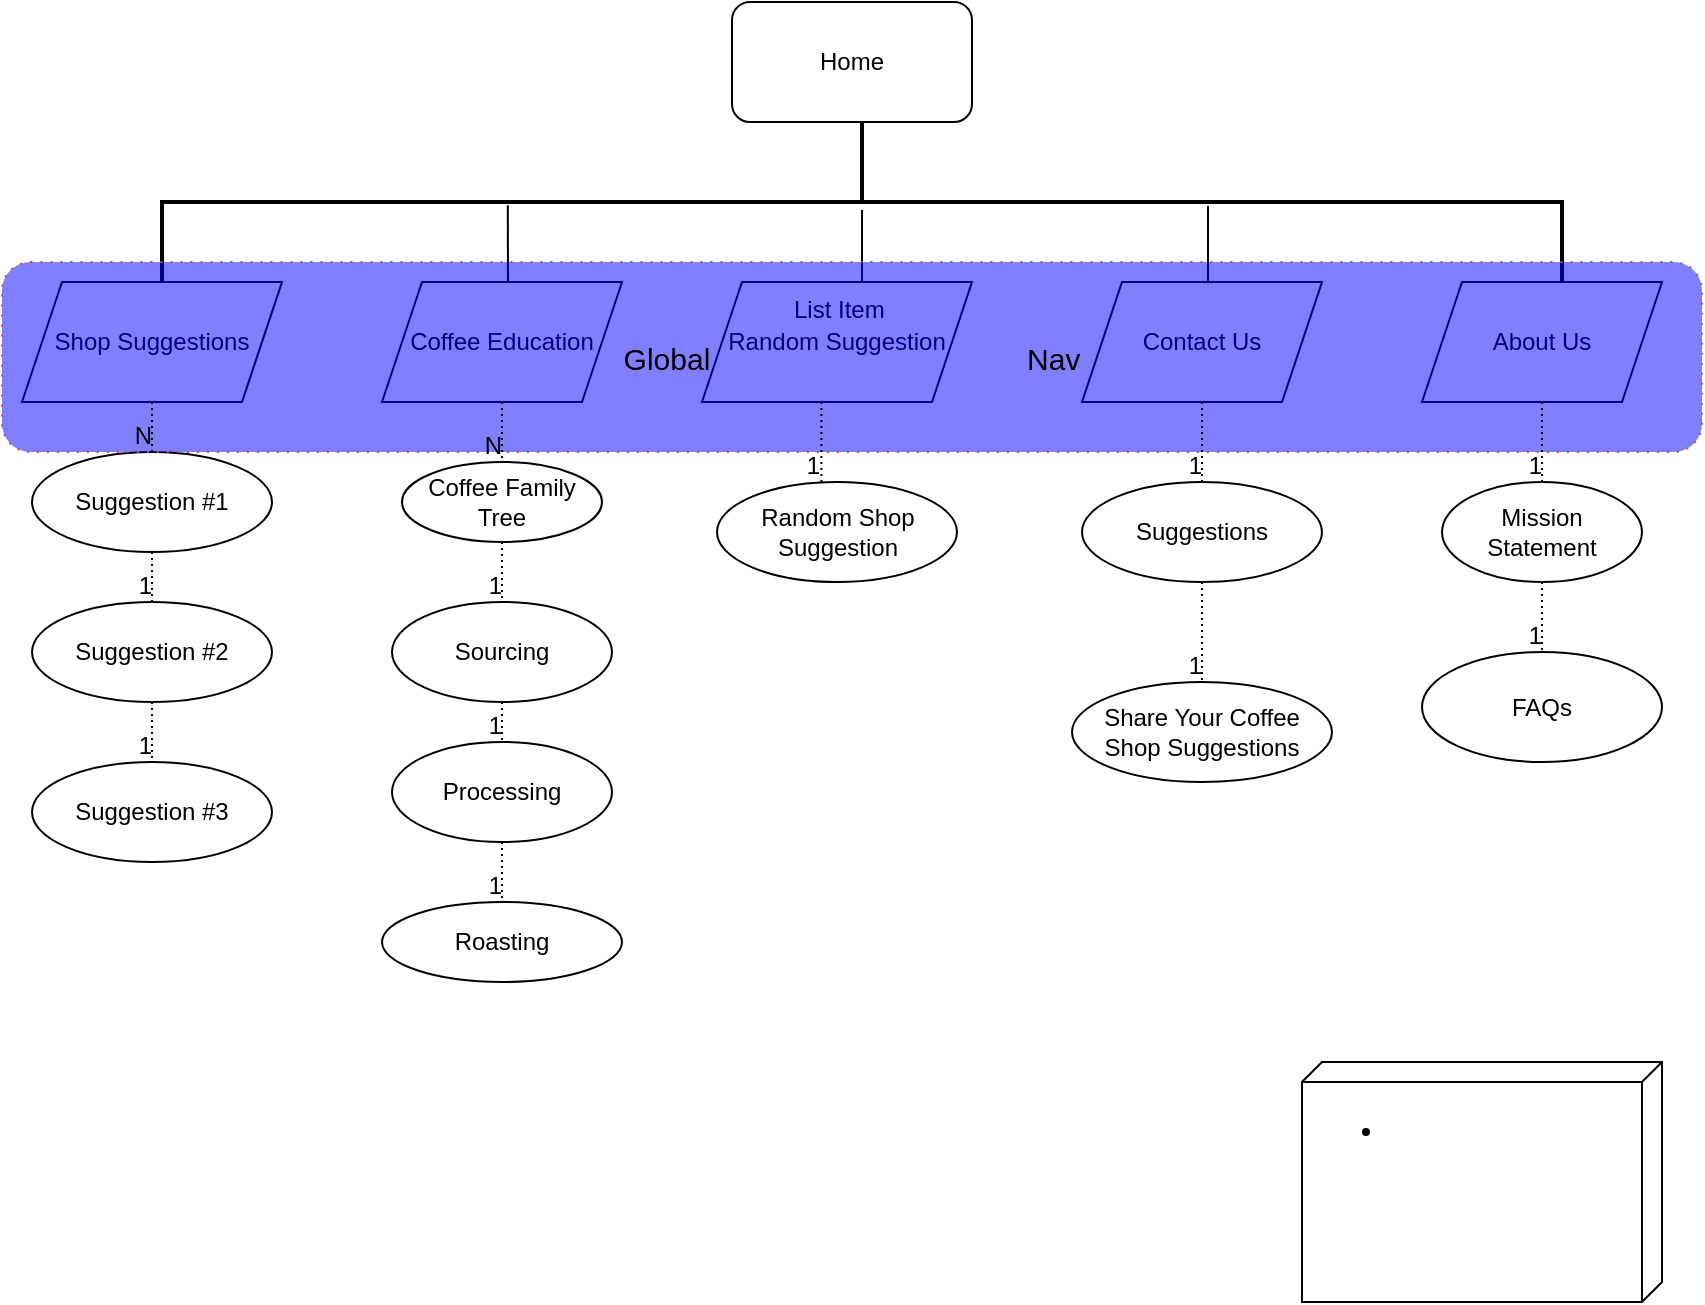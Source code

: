 <mxfile version="14.4.9" type="device"><diagram id="VVKdAzjrBOPTJyq9rV9s" name="Page-1"><mxGraphModel dx="992" dy="580" grid="1" gridSize="10" guides="1" tooltips="1" connect="1" arrows="0" fold="1" page="1" pageScale="1" pageWidth="850" pageHeight="1100" math="0" shadow="0"><root><mxCell id="0"/><mxCell id="1" parent="0"/><mxCell id="rPj84XZ3KpEgauCb3vTO-1" value="Home" style="rounded=1;whiteSpace=wrap;html=1;" vertex="1" parent="1"><mxGeometry x="365" y="100" width="120" height="60" as="geometry"/></mxCell><mxCell id="rPj84XZ3KpEgauCb3vTO-7" value="About Us" style="shape=parallelogram;perimeter=parallelogramPerimeter;whiteSpace=wrap;html=1;fixedSize=1;" vertex="1" parent="1"><mxGeometry x="710" y="240" width="120" height="60" as="geometry"/></mxCell><mxCell id="rPj84XZ3KpEgauCb3vTO-8" value="Contact Us" style="shape=parallelogram;perimeter=parallelogramPerimeter;whiteSpace=wrap;html=1;fixedSize=1;" vertex="1" parent="1"><mxGeometry x="540" y="240" width="120" height="60" as="geometry"/></mxCell><mxCell id="rPj84XZ3KpEgauCb3vTO-9" value="Random Suggestion&lt;br&gt;" style="shape=parallelogram;perimeter=parallelogramPerimeter;whiteSpace=wrap;html=1;fixedSize=1;" vertex="1" parent="1"><mxGeometry x="350" y="240" width="135" height="60" as="geometry"/></mxCell><mxCell id="rPj84XZ3KpEgauCb3vTO-10" value="Coffee Education" style="shape=parallelogram;perimeter=parallelogramPerimeter;whiteSpace=wrap;html=1;fixedSize=1;" vertex="1" parent="1"><mxGeometry x="190" y="240" width="120" height="60" as="geometry"/></mxCell><mxCell id="rPj84XZ3KpEgauCb3vTO-11" value="Shop Suggestions" style="shape=parallelogram;perimeter=parallelogramPerimeter;whiteSpace=wrap;html=1;fixedSize=1;" vertex="1" parent="1"><mxGeometry x="10" y="240" width="130" height="60" as="geometry"/></mxCell><mxCell id="rPj84XZ3KpEgauCb3vTO-13" value="Coffee Family Tree" style="ellipse;whiteSpace=wrap;html=1;" vertex="1" parent="1"><mxGeometry x="200" y="330" width="100" height="40" as="geometry"/></mxCell><mxCell id="rPj84XZ3KpEgauCb3vTO-14" value="Sourcing" style="ellipse;whiteSpace=wrap;html=1;" vertex="1" parent="1"><mxGeometry x="195" y="400" width="110" height="50" as="geometry"/></mxCell><mxCell id="rPj84XZ3KpEgauCb3vTO-15" value="Processing" style="ellipse;whiteSpace=wrap;html=1;" vertex="1" parent="1"><mxGeometry x="195" y="470" width="110" height="50" as="geometry"/></mxCell><mxCell id="rPj84XZ3KpEgauCb3vTO-16" value="Roasting" style="ellipse;whiteSpace=wrap;html=1;" vertex="1" parent="1"><mxGeometry x="190" y="550" width="120" height="40" as="geometry"/></mxCell><mxCell id="rPj84XZ3KpEgauCb3vTO-34" value="Random Shop Suggestion" style="ellipse;whiteSpace=wrap;html=1;" vertex="1" parent="1"><mxGeometry x="357.5" y="340" width="120" height="50" as="geometry"/></mxCell><mxCell id="rPj84XZ3KpEgauCb3vTO-36" value="Suggestions" style="ellipse;whiteSpace=wrap;html=1;" vertex="1" parent="1"><mxGeometry x="540" y="340" width="120" height="50" as="geometry"/></mxCell><mxCell id="rPj84XZ3KpEgauCb3vTO-37" value="Share Your Coffee Shop Suggestions" style="ellipse;whiteSpace=wrap;html=1;" vertex="1" parent="1"><mxGeometry x="535" y="440" width="130" height="50" as="geometry"/></mxCell><mxCell id="rPj84XZ3KpEgauCb3vTO-40" value="Mission Statement" style="ellipse;whiteSpace=wrap;html=1;" vertex="1" parent="1"><mxGeometry x="720" y="340" width="100" height="50" as="geometry"/></mxCell><mxCell id="rPj84XZ3KpEgauCb3vTO-41" value="FAQs" style="ellipse;whiteSpace=wrap;html=1;" vertex="1" parent="1"><mxGeometry x="710" y="425" width="120" height="55" as="geometry"/></mxCell><mxCell id="rPj84XZ3KpEgauCb3vTO-46" value="Suggestion #1" style="ellipse;whiteSpace=wrap;html=1;" vertex="1" parent="1"><mxGeometry x="15" y="325" width="120" height="50" as="geometry"/></mxCell><mxCell id="rPj84XZ3KpEgauCb3vTO-47" value="Suggestion #2" style="ellipse;whiteSpace=wrap;html=1;" vertex="1" parent="1"><mxGeometry x="15" y="400" width="120" height="50" as="geometry"/></mxCell><mxCell id="rPj84XZ3KpEgauCb3vTO-48" value="Suggestion #3" style="ellipse;whiteSpace=wrap;html=1;" vertex="1" parent="1"><mxGeometry x="15" y="480" width="120" height="50" as="geometry"/></mxCell><mxCell id="rPj84XZ3KpEgauCb3vTO-68" value="List Item" style="text;strokeColor=none;fillColor=none;align=left;verticalAlign=top;spacingLeft=4;spacingRight=4;overflow=hidden;rotatable=0;points=[[0,0.5],[1,0.5]];portConstraint=eastwest;" vertex="1" parent="1"><mxGeometry x="390" y="240" width="60" height="26" as="geometry"/></mxCell><mxCell id="rPj84XZ3KpEgauCb3vTO-79" value="" style="strokeWidth=2;html=1;shape=mxgraph.flowchart.annotation_2;align=left;labelPosition=right;pointerEvents=1;direction=south;" vertex="1" parent="1"><mxGeometry x="80" y="160" width="700" height="80" as="geometry"/></mxCell><mxCell id="rPj84XZ3KpEgauCb3vTO-80" value="" style="endArrow=none;html=1;entryX=0.52;entryY=0.753;entryDx=0;entryDy=0;entryPerimeter=0;" edge="1" parent="1" target="rPj84XZ3KpEgauCb3vTO-79"><mxGeometry width="50" height="50" relative="1" as="geometry"><mxPoint x="253" y="240" as="sourcePoint"/><mxPoint x="450" y="220" as="targetPoint"/></mxGeometry></mxCell><mxCell id="rPj84XZ3KpEgauCb3vTO-81" value="" style="endArrow=none;html=1;entryX=0.55;entryY=0.5;entryDx=0;entryDy=0;entryPerimeter=0;exitX=1;exitY=0.5;exitDx=0;exitDy=0;exitPerimeter=0;" edge="1" parent="1" source="rPj84XZ3KpEgauCb3vTO-79" target="rPj84XZ3KpEgauCb3vTO-79"><mxGeometry width="50" height="50" relative="1" as="geometry"><mxPoint x="400" y="270" as="sourcePoint"/><mxPoint x="450" y="220" as="targetPoint"/><Array as="points"><mxPoint x="430" y="204"/></Array></mxGeometry></mxCell><mxCell id="rPj84XZ3KpEgauCb3vTO-82" value="" style="endArrow=none;html=1;" edge="1" parent="1"><mxGeometry width="50" height="50" relative="1" as="geometry"><mxPoint x="603" y="240" as="sourcePoint"/><mxPoint x="603" y="202" as="targetPoint"/></mxGeometry></mxCell><mxCell id="rPj84XZ3KpEgauCb3vTO-84" value="&lt;font style=&quot;font-size: 15px&quot;&gt;Global&amp;nbsp; &amp;nbsp; &amp;nbsp; &amp;nbsp; &amp;nbsp; &amp;nbsp; &amp;nbsp; &amp;nbsp; &amp;nbsp; &amp;nbsp; &amp;nbsp; &amp;nbsp; &amp;nbsp; &amp;nbsp; &amp;nbsp; &amp;nbsp; &amp;nbsp; &amp;nbsp; &amp;nbsp; Nav&lt;/font&gt;" style="shape=ext;rounded=1;html=1;whiteSpace=wrap;dashed=1;dashPattern=1 4;fillOpacity=50;margin=0;align=center;strokeColor=#b85450;fillColor=#0000FF;" vertex="1" parent="1"><mxGeometry y="230" width="850" height="95" as="geometry"/></mxCell><mxCell id="rPj84XZ3KpEgauCb3vTO-86" value="" style="endArrow=none;html=1;rounded=0;dashed=1;dashPattern=1 2;exitX=0.5;exitY=1;exitDx=0;exitDy=0;" edge="1" parent="1" source="rPj84XZ3KpEgauCb3vTO-10" target="rPj84XZ3KpEgauCb3vTO-13"><mxGeometry relative="1" as="geometry"><mxPoint x="420" y="440" as="sourcePoint"/><mxPoint x="580" y="440" as="targetPoint"/></mxGeometry></mxCell><mxCell id="rPj84XZ3KpEgauCb3vTO-87" value="N" style="resizable=0;html=1;align=right;verticalAlign=bottom;" connectable="0" vertex="1" parent="rPj84XZ3KpEgauCb3vTO-86"><mxGeometry x="1" relative="1" as="geometry"/></mxCell><mxCell id="rPj84XZ3KpEgauCb3vTO-88" value="" style="endArrow=none;html=1;rounded=0;dashed=1;dashPattern=1 2;exitX=0.5;exitY=1;exitDx=0;exitDy=0;entryX=0.5;entryY=0;entryDx=0;entryDy=0;" edge="1" parent="1" source="rPj84XZ3KpEgauCb3vTO-11" target="rPj84XZ3KpEgauCb3vTO-46"><mxGeometry relative="1" as="geometry"><mxPoint x="420" y="440" as="sourcePoint"/><mxPoint x="70" y="320" as="targetPoint"/></mxGeometry></mxCell><mxCell id="rPj84XZ3KpEgauCb3vTO-89" value="N" style="resizable=0;html=1;align=right;verticalAlign=bottom;" connectable="0" vertex="1" parent="rPj84XZ3KpEgauCb3vTO-88"><mxGeometry x="1" relative="1" as="geometry"/></mxCell><mxCell id="rPj84XZ3KpEgauCb3vTO-90" value="" style="endArrow=none;html=1;rounded=0;dashed=1;dashPattern=1 2;exitX=0.5;exitY=1;exitDx=0;exitDy=0;entryX=0.5;entryY=0;entryDx=0;entryDy=0;" edge="1" parent="1" source="rPj84XZ3KpEgauCb3vTO-46" target="rPj84XZ3KpEgauCb3vTO-47"><mxGeometry relative="1" as="geometry"><mxPoint x="420" y="440" as="sourcePoint"/><mxPoint x="580" y="440" as="targetPoint"/></mxGeometry></mxCell><mxCell id="rPj84XZ3KpEgauCb3vTO-91" value="1" style="resizable=0;html=1;align=right;verticalAlign=bottom;" connectable="0" vertex="1" parent="rPj84XZ3KpEgauCb3vTO-90"><mxGeometry x="1" relative="1" as="geometry"/></mxCell><mxCell id="rPj84XZ3KpEgauCb3vTO-92" value="" style="endArrow=none;html=1;rounded=0;dashed=1;dashPattern=1 2;exitX=0.5;exitY=1;exitDx=0;exitDy=0;entryX=0.5;entryY=0;entryDx=0;entryDy=0;" edge="1" parent="1" source="rPj84XZ3KpEgauCb3vTO-47" target="rPj84XZ3KpEgauCb3vTO-48"><mxGeometry relative="1" as="geometry"><mxPoint x="420" y="440" as="sourcePoint"/><mxPoint x="580" y="440" as="targetPoint"/></mxGeometry></mxCell><mxCell id="rPj84XZ3KpEgauCb3vTO-93" value="1" style="resizable=0;html=1;align=right;verticalAlign=bottom;" connectable="0" vertex="1" parent="rPj84XZ3KpEgauCb3vTO-92"><mxGeometry x="1" relative="1" as="geometry"/></mxCell><mxCell id="rPj84XZ3KpEgauCb3vTO-94" value="" style="endArrow=none;html=1;rounded=0;dashed=1;dashPattern=1 2;exitX=0.5;exitY=1;exitDx=0;exitDy=0;entryX=0.5;entryY=0;entryDx=0;entryDy=0;" edge="1" parent="1" source="rPj84XZ3KpEgauCb3vTO-13" target="rPj84XZ3KpEgauCb3vTO-14"><mxGeometry relative="1" as="geometry"><mxPoint x="420" y="440" as="sourcePoint"/><mxPoint x="580" y="440" as="targetPoint"/></mxGeometry></mxCell><mxCell id="rPj84XZ3KpEgauCb3vTO-95" value="1" style="resizable=0;html=1;align=right;verticalAlign=bottom;" connectable="0" vertex="1" parent="rPj84XZ3KpEgauCb3vTO-94"><mxGeometry x="1" relative="1" as="geometry"/></mxCell><mxCell id="rPj84XZ3KpEgauCb3vTO-96" value="" style="endArrow=none;html=1;rounded=0;dashed=1;dashPattern=1 2;exitX=0.5;exitY=1;exitDx=0;exitDy=0;entryX=0.5;entryY=0;entryDx=0;entryDy=0;" edge="1" parent="1" source="rPj84XZ3KpEgauCb3vTO-14" target="rPj84XZ3KpEgauCb3vTO-15"><mxGeometry relative="1" as="geometry"><mxPoint x="420" y="440" as="sourcePoint"/><mxPoint x="580" y="440" as="targetPoint"/></mxGeometry></mxCell><mxCell id="rPj84XZ3KpEgauCb3vTO-97" value="1" style="resizable=0;html=1;align=right;verticalAlign=bottom;" connectable="0" vertex="1" parent="rPj84XZ3KpEgauCb3vTO-96"><mxGeometry x="1" relative="1" as="geometry"/></mxCell><mxCell id="rPj84XZ3KpEgauCb3vTO-98" value="" style="endArrow=none;html=1;rounded=0;dashed=1;dashPattern=1 2;exitX=0.5;exitY=1;exitDx=0;exitDy=0;entryX=0.5;entryY=0;entryDx=0;entryDy=0;" edge="1" parent="1" source="rPj84XZ3KpEgauCb3vTO-15" target="rPj84XZ3KpEgauCb3vTO-16"><mxGeometry relative="1" as="geometry"><mxPoint x="420" y="440" as="sourcePoint"/><mxPoint x="580" y="440" as="targetPoint"/></mxGeometry></mxCell><mxCell id="rPj84XZ3KpEgauCb3vTO-99" value="1" style="resizable=0;html=1;align=right;verticalAlign=bottom;" connectable="0" vertex="1" parent="rPj84XZ3KpEgauCb3vTO-98"><mxGeometry x="1" relative="1" as="geometry"/></mxCell><mxCell id="rPj84XZ3KpEgauCb3vTO-100" value="" style="endArrow=none;html=1;rounded=0;dashed=1;dashPattern=1 2;exitX=1.75;exitY=0.529;exitDx=0;exitDy=0;exitPerimeter=0;entryX=2.25;entryY=0.529;entryDx=0;entryDy=0;entryPerimeter=0;" edge="1" parent="1" source="rPj84XZ3KpEgauCb3vTO-79" target="rPj84XZ3KpEgauCb3vTO-79"><mxGeometry relative="1" as="geometry"><mxPoint x="420" y="440" as="sourcePoint"/><mxPoint x="580" y="440" as="targetPoint"/></mxGeometry></mxCell><mxCell id="rPj84XZ3KpEgauCb3vTO-101" value="1" style="resizable=0;html=1;align=right;verticalAlign=bottom;" connectable="0" vertex="1" parent="rPj84XZ3KpEgauCb3vTO-100"><mxGeometry x="1" relative="1" as="geometry"/></mxCell><mxCell id="rPj84XZ3KpEgauCb3vTO-102" value="" style="endArrow=none;html=1;rounded=0;dashed=1;dashPattern=1 2;exitX=0.5;exitY=1;exitDx=0;exitDy=0;entryX=0.5;entryY=0;entryDx=0;entryDy=0;" edge="1" parent="1" source="rPj84XZ3KpEgauCb3vTO-8" target="rPj84XZ3KpEgauCb3vTO-36"><mxGeometry relative="1" as="geometry"><mxPoint x="420" y="440" as="sourcePoint"/><mxPoint x="580" y="440" as="targetPoint"/></mxGeometry></mxCell><mxCell id="rPj84XZ3KpEgauCb3vTO-103" value="1" style="resizable=0;html=1;align=right;verticalAlign=bottom;" connectable="0" vertex="1" parent="rPj84XZ3KpEgauCb3vTO-102"><mxGeometry x="1" relative="1" as="geometry"/></mxCell><mxCell id="rPj84XZ3KpEgauCb3vTO-104" value="" style="endArrow=none;html=1;rounded=0;dashed=1;dashPattern=1 2;exitX=0.5;exitY=1;exitDx=0;exitDy=0;entryX=0.5;entryY=0;entryDx=0;entryDy=0;" edge="1" parent="1" source="rPj84XZ3KpEgauCb3vTO-36" target="rPj84XZ3KpEgauCb3vTO-37"><mxGeometry relative="1" as="geometry"><mxPoint x="420" y="440" as="sourcePoint"/><mxPoint x="580" y="440" as="targetPoint"/></mxGeometry></mxCell><mxCell id="rPj84XZ3KpEgauCb3vTO-105" value="1" style="resizable=0;html=1;align=right;verticalAlign=bottom;" connectable="0" vertex="1" parent="rPj84XZ3KpEgauCb3vTO-104"><mxGeometry x="1" relative="1" as="geometry"/></mxCell><mxCell id="rPj84XZ3KpEgauCb3vTO-106" value="" style="endArrow=none;html=1;rounded=0;dashed=1;dashPattern=1 2;exitX=0.5;exitY=1;exitDx=0;exitDy=0;entryX=0.5;entryY=0;entryDx=0;entryDy=0;" edge="1" parent="1" source="rPj84XZ3KpEgauCb3vTO-7" target="rPj84XZ3KpEgauCb3vTO-40"><mxGeometry relative="1" as="geometry"><mxPoint x="420" y="440" as="sourcePoint"/><mxPoint x="580" y="440" as="targetPoint"/></mxGeometry></mxCell><mxCell id="rPj84XZ3KpEgauCb3vTO-107" value="1" style="resizable=0;html=1;align=right;verticalAlign=bottom;" connectable="0" vertex="1" parent="rPj84XZ3KpEgauCb3vTO-106"><mxGeometry x="1" relative="1" as="geometry"/></mxCell><mxCell id="rPj84XZ3KpEgauCb3vTO-108" value="" style="endArrow=none;html=1;rounded=0;dashed=1;dashPattern=1 2;exitX=0.5;exitY=1;exitDx=0;exitDy=0;entryX=0.5;entryY=0;entryDx=0;entryDy=0;" edge="1" parent="1" source="rPj84XZ3KpEgauCb3vTO-40" target="rPj84XZ3KpEgauCb3vTO-41"><mxGeometry relative="1" as="geometry"><mxPoint x="420" y="440" as="sourcePoint"/><mxPoint x="580" y="440" as="targetPoint"/></mxGeometry></mxCell><mxCell id="rPj84XZ3KpEgauCb3vTO-109" value="1" style="resizable=0;html=1;align=right;verticalAlign=bottom;" connectable="0" vertex="1" parent="rPj84XZ3KpEgauCb3vTO-108"><mxGeometry x="1" relative="1" as="geometry"/></mxCell><mxCell id="rPj84XZ3KpEgauCb3vTO-110" value="&lt;ul&gt;&lt;li&gt;&lt;br&gt;&lt;/li&gt;&lt;/ul&gt;" style="verticalAlign=top;align=left;spacingTop=8;spacingLeft=2;spacingRight=12;shape=cube;size=10;direction=south;fontStyle=4;html=1;fillColor=#FFFFFF;" vertex="1" parent="1"><mxGeometry x="650" y="630" width="180" height="120" as="geometry"/></mxCell></root></mxGraphModel></diagram></mxfile>